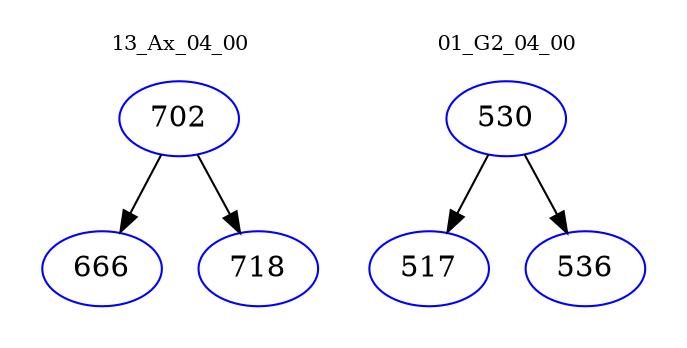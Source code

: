 digraph{
subgraph cluster_0 {
color = white
label = "13_Ax_04_00";
fontsize=10;
T0_702 [label="702", color="blue"]
T0_702 -> T0_666 [color="black"]
T0_666 [label="666", color="blue"]
T0_702 -> T0_718 [color="black"]
T0_718 [label="718", color="blue"]
}
subgraph cluster_1 {
color = white
label = "01_G2_04_00";
fontsize=10;
T1_530 [label="530", color="blue"]
T1_530 -> T1_517 [color="black"]
T1_517 [label="517", color="blue"]
T1_530 -> T1_536 [color="black"]
T1_536 [label="536", color="blue"]
}
}
